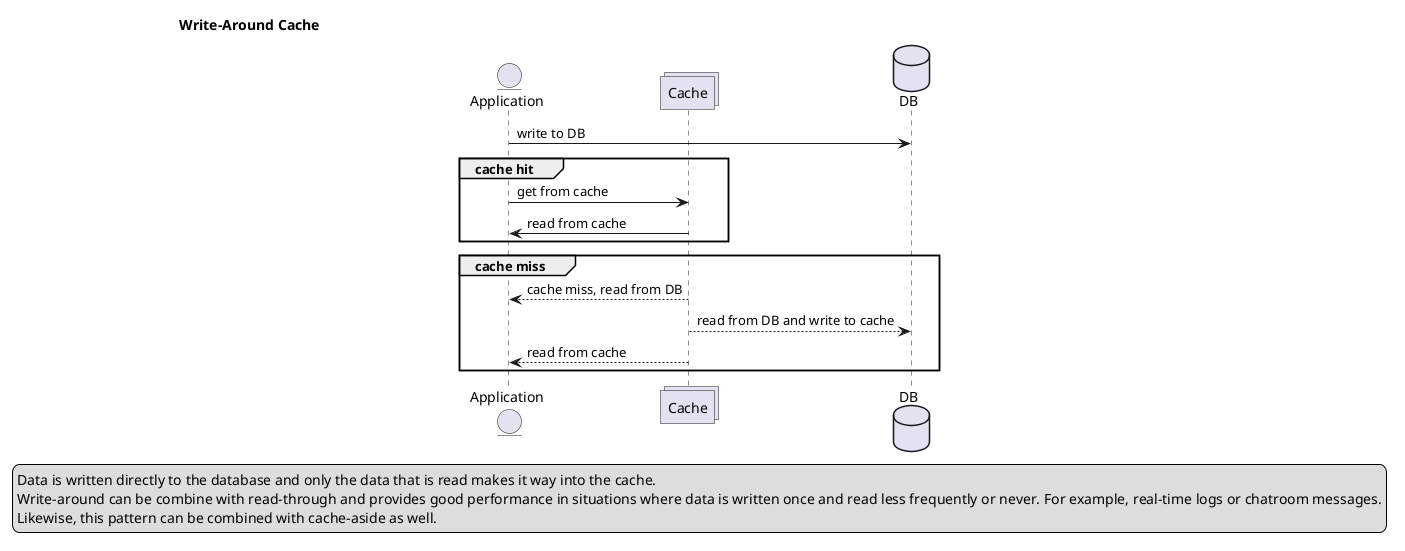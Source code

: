 @startuml

entity Application
collections Cache
database DB
'autonumber

title Write-Around Cache
Application -> DB : write to DB
group cache hit
    Application -> Cache : get from cache
    Cache -> Application : read from cache
end
group cache miss
    Cache --> Application : cache miss, read from DB
    Cache --> DB : read from DB and write to cache
    Cache --> Application : read from cache
end
legend
    Data is written directly to the database and only the data that is read makes it way into the cache.
    Write-around can be combine with read-through and provides good performance in situations where data is written once and read less frequently or never. For example, real-time logs or chatroom messages.
    Likewise, this pattern can be combined with cache-aside as well.
end legend

@enduml
